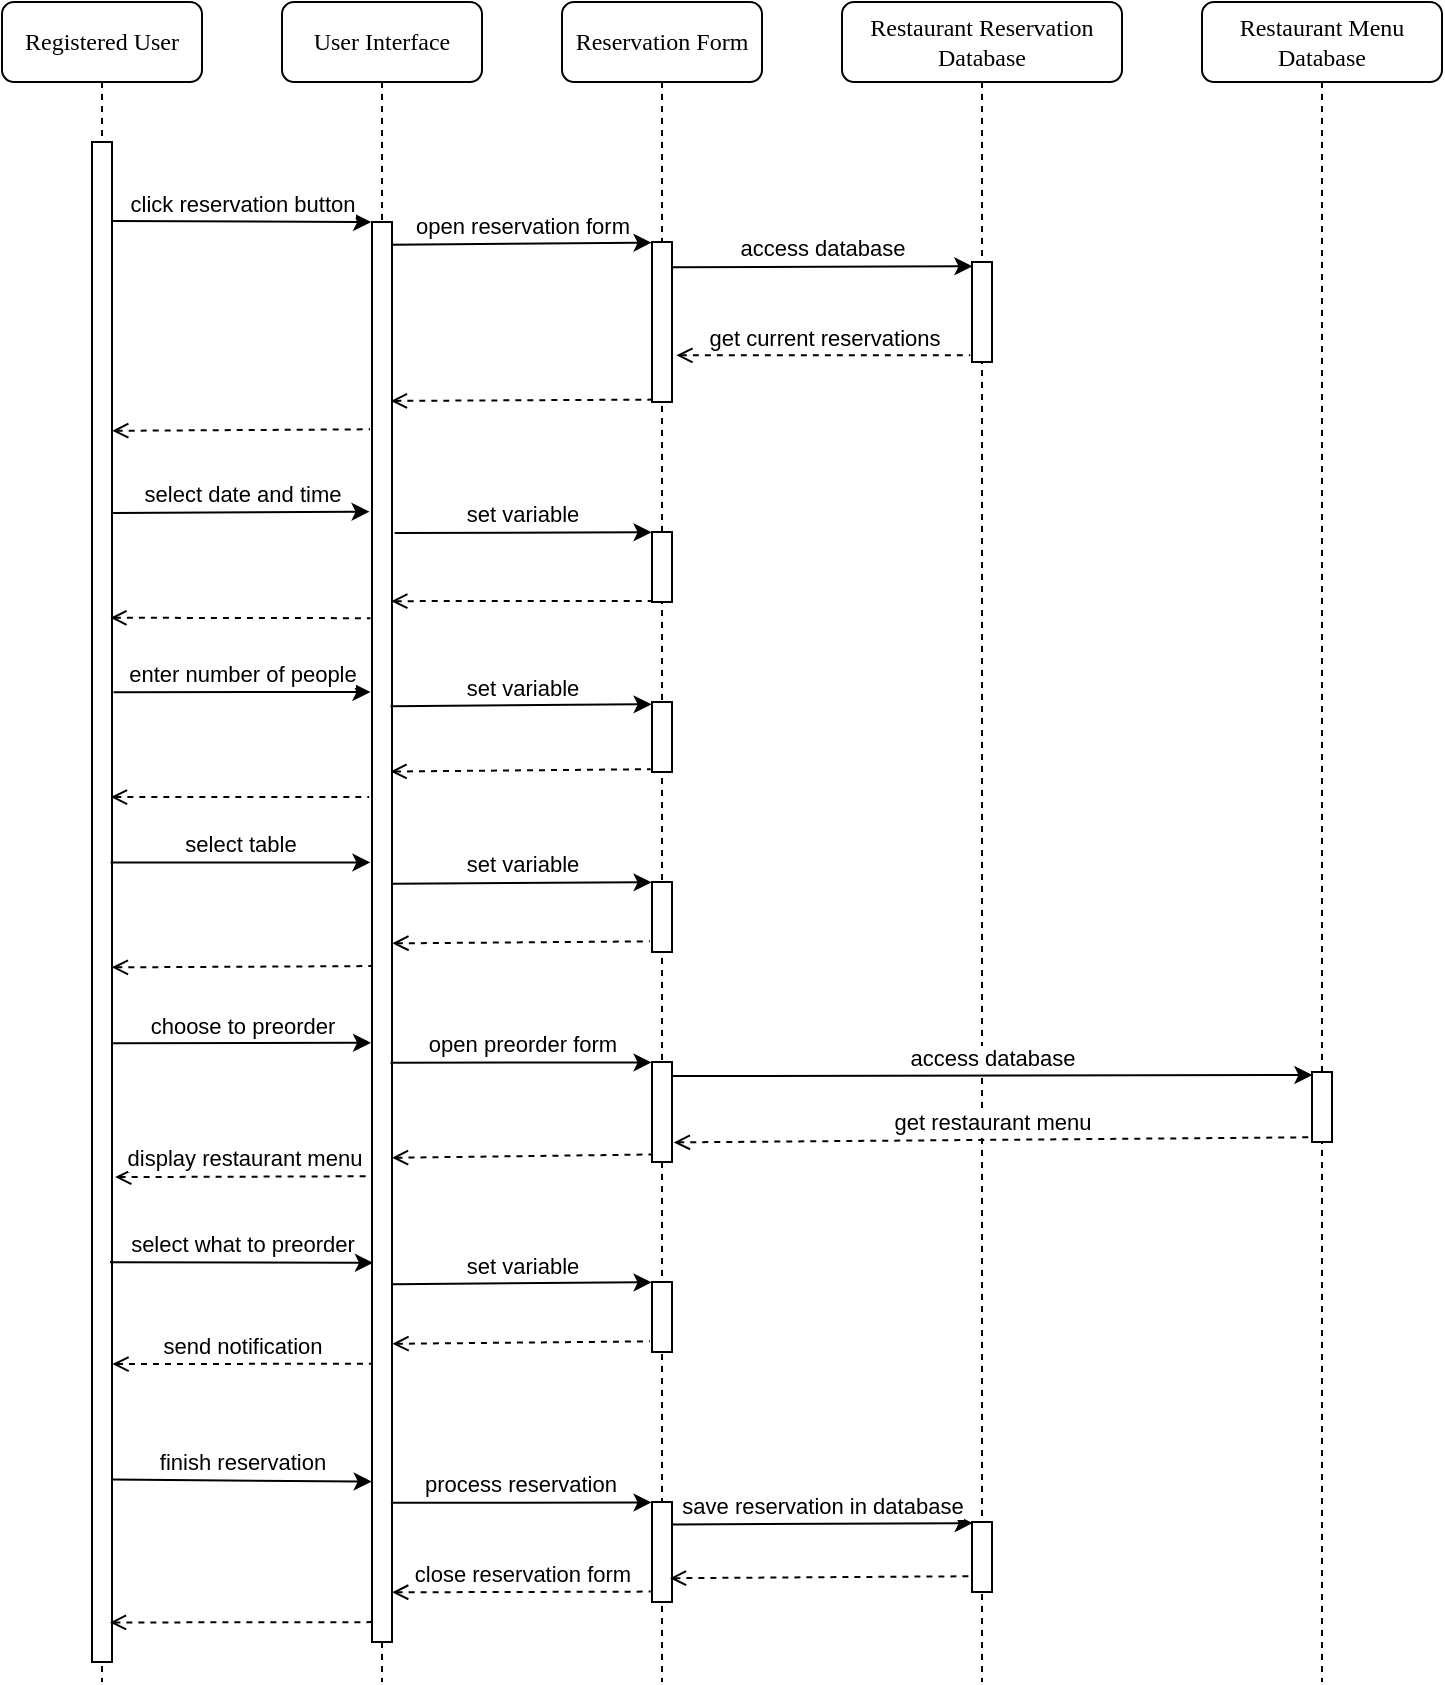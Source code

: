 <mxfile version="13.1.1" type="device"><diagram name="Page-1" id="13e1069c-82ec-6db2-03f1-153e76fe0fe0"><mxGraphModel dx="1038" dy="499" grid="1" gridSize="10" guides="1" tooltips="1" connect="1" arrows="1" fold="1" page="1" pageScale="1" pageWidth="1100" pageHeight="850" background="#ffffff" math="0" shadow="0"><root><mxCell id="0"/><mxCell id="1" parent="0"/><mxCell id="7baba1c4bc27f4b0-2" value="User Interface" style="shape=umlLifeline;perimeter=lifelinePerimeter;whiteSpace=wrap;html=1;container=1;collapsible=0;recursiveResize=0;outlineConnect=0;rounded=1;shadow=0;comic=0;labelBackgroundColor=none;strokeWidth=1;fontFamily=Verdana;fontSize=12;align=center;" parent="1" vertex="1"><mxGeometry x="240" y="80" width="100" height="840" as="geometry"/></mxCell><mxCell id="Vi_g9tyN8mJB8emRrdFW-2" value="" style="html=1;points=[];perimeter=orthogonalPerimeter;rounded=0;shadow=0;comic=0;labelBackgroundColor=none;strokeWidth=1;fontFamily=Verdana;fontSize=12;align=center;" parent="7baba1c4bc27f4b0-2" vertex="1"><mxGeometry x="45" y="110" width="10" height="710" as="geometry"/></mxCell><mxCell id="7baba1c4bc27f4b0-4" value="Restaurant Menu Database" style="shape=umlLifeline;perimeter=lifelinePerimeter;whiteSpace=wrap;html=1;container=1;collapsible=0;recursiveResize=0;outlineConnect=0;rounded=1;shadow=0;comic=0;labelBackgroundColor=none;strokeWidth=1;fontFamily=Verdana;fontSize=12;align=center;" parent="1" vertex="1"><mxGeometry x="700" y="80" width="120" height="840" as="geometry"/></mxCell><mxCell id="Vi_g9tyN8mJB8emRrdFW-55" value="" style="html=1;points=[];perimeter=orthogonalPerimeter;rounded=0;shadow=0;comic=0;labelBackgroundColor=none;strokeWidth=1;fontFamily=Verdana;fontSize=12;align=center;" parent="7baba1c4bc27f4b0-4" vertex="1"><mxGeometry x="55" y="535" width="10" height="35" as="geometry"/></mxCell><mxCell id="7baba1c4bc27f4b0-5" value="Reservation Form" style="shape=umlLifeline;perimeter=lifelinePerimeter;whiteSpace=wrap;html=1;container=1;collapsible=0;recursiveResize=0;outlineConnect=0;rounded=1;shadow=0;comic=0;labelBackgroundColor=none;strokeWidth=1;fontFamily=Verdana;fontSize=12;align=center;" parent="1" vertex="1"><mxGeometry x="380" y="80" width="100" height="840" as="geometry"/></mxCell><mxCell id="Vi_g9tyN8mJB8emRrdFW-31" value="" style="html=1;points=[];perimeter=orthogonalPerimeter;rounded=0;shadow=0;comic=0;labelBackgroundColor=none;strokeWidth=1;fontFamily=Verdana;fontSize=12;align=center;" parent="7baba1c4bc27f4b0-5" vertex="1"><mxGeometry x="45" y="265" width="10" height="35" as="geometry"/></mxCell><mxCell id="Vi_g9tyN8mJB8emRrdFW-34" value="" style="html=1;points=[];perimeter=orthogonalPerimeter;rounded=0;shadow=0;comic=0;labelBackgroundColor=none;strokeWidth=1;fontFamily=Verdana;fontSize=12;align=center;" parent="7baba1c4bc27f4b0-5" vertex="1"><mxGeometry x="45" y="350" width="10" height="35" as="geometry"/></mxCell><mxCell id="Vi_g9tyN8mJB8emRrdFW-37" value="" style="html=1;points=[];perimeter=orthogonalPerimeter;rounded=0;shadow=0;comic=0;labelBackgroundColor=none;strokeWidth=1;fontFamily=Verdana;fontSize=12;align=center;" parent="7baba1c4bc27f4b0-5" vertex="1"><mxGeometry x="45" y="440" width="10" height="35" as="geometry"/></mxCell><mxCell id="Vi_g9tyN8mJB8emRrdFW-8" value="" style="html=1;points=[];perimeter=orthogonalPerimeter;rounded=0;shadow=0;comic=0;labelBackgroundColor=none;strokeWidth=1;fontFamily=Verdana;fontSize=12;align=center;" parent="7baba1c4bc27f4b0-5" vertex="1"><mxGeometry x="45" y="120" width="10" height="80" as="geometry"/></mxCell><mxCell id="Vi_g9tyN8mJB8emRrdFW-50" value="" style="html=1;points=[];perimeter=orthogonalPerimeter;rounded=0;shadow=0;comic=0;labelBackgroundColor=none;strokeWidth=1;fontFamily=Verdana;fontSize=12;align=center;" parent="7baba1c4bc27f4b0-5" vertex="1"><mxGeometry x="45" y="530" width="10" height="50" as="geometry"/></mxCell><mxCell id="Vi_g9tyN8mJB8emRrdFW-59" value="" style="html=1;points=[];perimeter=orthogonalPerimeter;rounded=0;shadow=0;comic=0;labelBackgroundColor=none;strokeWidth=1;fontFamily=Verdana;fontSize=12;align=center;" parent="7baba1c4bc27f4b0-5" vertex="1"><mxGeometry x="45" y="640" width="10" height="35" as="geometry"/></mxCell><mxCell id="Vi_g9tyN8mJB8emRrdFW-66" value="" style="html=1;points=[];perimeter=orthogonalPerimeter;rounded=0;shadow=0;comic=0;labelBackgroundColor=none;strokeWidth=1;fontFamily=Verdana;fontSize=12;align=center;" parent="7baba1c4bc27f4b0-5" vertex="1"><mxGeometry x="45" y="750" width="10" height="50" as="geometry"/></mxCell><mxCell id="7baba1c4bc27f4b0-8" value="Registered User" style="shape=umlLifeline;perimeter=lifelinePerimeter;whiteSpace=wrap;html=1;container=1;collapsible=0;recursiveResize=0;outlineConnect=0;rounded=1;shadow=0;comic=0;labelBackgroundColor=none;strokeWidth=1;fontFamily=Verdana;fontSize=12;align=center;" parent="1" vertex="1"><mxGeometry x="100" y="80" width="100" height="840" as="geometry"/></mxCell><mxCell id="7baba1c4bc27f4b0-10" value="" style="html=1;points=[];perimeter=orthogonalPerimeter;rounded=0;shadow=0;comic=0;labelBackgroundColor=none;strokeWidth=1;fontFamily=Verdana;fontSize=12;align=center;" parent="7baba1c4bc27f4b0-8" vertex="1"><mxGeometry x="45" y="70" width="10" height="760" as="geometry"/></mxCell><mxCell id="Vi_g9tyN8mJB8emRrdFW-3" value="click reservation button" style="endArrow=classic;html=1;entryX=-0.042;entryY=0;entryDx=0;entryDy=0;entryPerimeter=0;endFill=1;verticalAlign=bottom;exitX=1.011;exitY=0.052;exitDx=0;exitDy=0;exitPerimeter=0;" parent="1" source="7baba1c4bc27f4b0-10" target="Vi_g9tyN8mJB8emRrdFW-2" edge="1"><mxGeometry width="50" height="50" relative="1" as="geometry"><mxPoint x="170" y="190" as="sourcePoint"/><mxPoint x="500" y="330" as="targetPoint"/></mxGeometry></mxCell><mxCell id="Vi_g9tyN8mJB8emRrdFW-5" value="open reservation form" style="endArrow=classic;html=1;entryX=-0.023;entryY=0.004;entryDx=0;entryDy=0;entryPerimeter=0;endFill=1;verticalAlign=bottom;exitX=0.981;exitY=0.016;exitDx=0;exitDy=0;exitPerimeter=0;" parent="1" source="Vi_g9tyN8mJB8emRrdFW-2" target="Vi_g9tyN8mJB8emRrdFW-8" edge="1"><mxGeometry width="50" height="50" relative="1" as="geometry"><mxPoint x="310" y="200" as="sourcePoint"/><mxPoint x="430.83" y="200.25" as="targetPoint"/></mxGeometry></mxCell><mxCell id="Vi_g9tyN8mJB8emRrdFW-9" value="" style="endArrow=none;html=1;entryX=0.02;entryY=0.985;entryDx=0;entryDy=0;entryPerimeter=0;endFill=0;verticalAlign=bottom;dashed=1;startArrow=open;startFill=0;exitX=0.944;exitY=0.126;exitDx=0;exitDy=0;exitPerimeter=0;" parent="1" source="Vi_g9tyN8mJB8emRrdFW-2" target="Vi_g9tyN8mJB8emRrdFW-8" edge="1"><mxGeometry width="50" height="50" relative="1" as="geometry"><mxPoint x="310" y="279" as="sourcePoint"/><mxPoint x="450.46" y="240.0" as="targetPoint"/></mxGeometry></mxCell><mxCell id="Vi_g9tyN8mJB8emRrdFW-10" value="" style="endArrow=none;html=1;endFill=0;verticalAlign=bottom;dashed=1;startArrow=open;startFill=0;exitX=1.011;exitY=0.19;exitDx=0;exitDy=0;exitPerimeter=0;entryX=-0.1;entryY=0.146;entryDx=0;entryDy=0;entryPerimeter=0;" parent="1" source="7baba1c4bc27f4b0-10" target="Vi_g9tyN8mJB8emRrdFW-2" edge="1"><mxGeometry width="50" height="50" relative="1" as="geometry"><mxPoint x="170" y="294" as="sourcePoint"/><mxPoint x="280" y="294" as="targetPoint"/></mxGeometry></mxCell><mxCell id="Vi_g9tyN8mJB8emRrdFW-11" value="&lt;font style=&quot;font-size: 12px&quot;&gt;Restaurant Reservation Database&lt;/font&gt;" style="shape=umlLifeline;perimeter=lifelinePerimeter;whiteSpace=wrap;html=1;container=1;collapsible=0;recursiveResize=0;outlineConnect=0;rounded=1;shadow=0;comic=0;labelBackgroundColor=none;strokeWidth=1;fontFamily=Verdana;fontSize=12;align=center;" parent="1" vertex="1"><mxGeometry x="520" y="80" width="140" height="840" as="geometry"/></mxCell><mxCell id="Vi_g9tyN8mJB8emRrdFW-12" value="" style="html=1;points=[];perimeter=orthogonalPerimeter;rounded=0;shadow=0;comic=0;labelBackgroundColor=none;strokeWidth=1;fontFamily=Verdana;fontSize=12;align=center;" parent="Vi_g9tyN8mJB8emRrdFW-11" vertex="1"><mxGeometry x="65" y="130" width="10" height="50" as="geometry"/></mxCell><mxCell id="Vi_g9tyN8mJB8emRrdFW-69" value="" style="html=1;points=[];perimeter=orthogonalPerimeter;rounded=0;shadow=0;comic=0;labelBackgroundColor=none;strokeWidth=1;fontFamily=Verdana;fontSize=12;align=center;" parent="Vi_g9tyN8mJB8emRrdFW-11" vertex="1"><mxGeometry x="65" y="760" width="10" height="35" as="geometry"/></mxCell><mxCell id="Vi_g9tyN8mJB8emRrdFW-13" value="access database" style="endArrow=classic;html=1;entryX=0.02;entryY=0.043;entryDx=0;entryDy=0;entryPerimeter=0;endFill=1;verticalAlign=bottom;exitX=1.007;exitY=0.158;exitDx=0;exitDy=0;exitPerimeter=0;" parent="1" source="Vi_g9tyN8mJB8emRrdFW-8" target="Vi_g9tyN8mJB8emRrdFW-12" edge="1"><mxGeometry width="50" height="50" relative="1" as="geometry"><mxPoint x="440.0" y="221.12" as="sourcePoint"/><mxPoint x="569.7" y="220" as="targetPoint"/></mxGeometry></mxCell><mxCell id="Vi_g9tyN8mJB8emRrdFW-14" value="get current reservations" style="endArrow=none;html=1;entryX=-0.087;entryY=0.933;entryDx=0;entryDy=0;entryPerimeter=0;endFill=0;verticalAlign=bottom;exitX=1.22;exitY=0.708;exitDx=0;exitDy=0;exitPerimeter=0;dashed=1;startArrow=open;startFill=0;" parent="1" source="Vi_g9tyN8mJB8emRrdFW-8" target="Vi_g9tyN8mJB8emRrdFW-12" edge="1"><mxGeometry width="50" height="50" relative="1" as="geometry"><mxPoint x="440.0" y="251.18" as="sourcePoint"/><mxPoint x="570.39" y="250" as="targetPoint"/></mxGeometry></mxCell><mxCell id="Vi_g9tyN8mJB8emRrdFW-16" value="select date and time" style="endArrow=classic;html=1;endFill=1;verticalAlign=bottom;exitX=1.056;exitY=0.244;exitDx=0;exitDy=0;exitPerimeter=0;entryX=-0.122;entryY=0.204;entryDx=0;entryDy=0;entryPerimeter=0;" parent="1" source="7baba1c4bc27f4b0-10" target="Vi_g9tyN8mJB8emRrdFW-2" edge="1"><mxGeometry width="50" height="50" relative="1" as="geometry"><mxPoint x="170" y="335" as="sourcePoint"/><mxPoint x="270" y="335" as="targetPoint"/></mxGeometry></mxCell><mxCell id="Vi_g9tyN8mJB8emRrdFW-19" value="" style="endArrow=none;html=1;endFill=0;verticalAlign=bottom;dashed=1;startArrow=open;startFill=0;horizontal=1;exitX=0.922;exitY=0.313;exitDx=0;exitDy=0;exitPerimeter=0;entryX=-0.078;entryY=0.279;entryDx=0;entryDy=0;entryPerimeter=0;" parent="1" source="7baba1c4bc27f4b0-10" target="Vi_g9tyN8mJB8emRrdFW-2" edge="1"><mxGeometry width="50" height="50" relative="1" as="geometry"><mxPoint x="170" y="387" as="sourcePoint"/><mxPoint x="280" y="387" as="targetPoint"/></mxGeometry></mxCell><mxCell id="Vi_g9tyN8mJB8emRrdFW-27" value="" style="endArrow=none;html=1;endFill=0;verticalAlign=bottom;dashed=1;startArrow=open;startFill=0;horizontal=1;entryX=-0.144;entryY=0.405;entryDx=0;entryDy=0;entryPerimeter=0;exitX=0.944;exitY=0.431;exitDx=0;exitDy=0;exitPerimeter=0;" parent="1" source="7baba1c4bc27f4b0-10" target="Vi_g9tyN8mJB8emRrdFW-2" edge="1"><mxGeometry width="50" height="50" relative="1" as="geometry"><mxPoint x="170" y="477" as="sourcePoint"/><mxPoint x="280" y="477" as="targetPoint"/></mxGeometry></mxCell><mxCell id="Vi_g9tyN8mJB8emRrdFW-26" value="enter number of people" style="endArrow=classic;html=1;endFill=1;verticalAlign=bottom;exitX=1.078;exitY=0.362;exitDx=0;exitDy=0;exitPerimeter=0;entryX=-0.078;entryY=0.331;entryDx=0;entryDy=0;entryPerimeter=0;" parent="1" source="7baba1c4bc27f4b0-10" target="Vi_g9tyN8mJB8emRrdFW-2" edge="1"><mxGeometry width="50" height="50" relative="1" as="geometry"><mxPoint x="170" y="425" as="sourcePoint"/><mxPoint x="270" y="425" as="targetPoint"/></mxGeometry></mxCell><mxCell id="Vi_g9tyN8mJB8emRrdFW-30" value="select table" style="endArrow=classic;html=1;endFill=1;verticalAlign=bottom;exitX=0.928;exitY=0.474;exitDx=0;exitDy=0;exitPerimeter=0;entryX=-0.08;entryY=0.451;entryDx=0;entryDy=0;entryPerimeter=0;" parent="1" source="7baba1c4bc27f4b0-10" target="Vi_g9tyN8mJB8emRrdFW-2" edge="1"><mxGeometry width="50" height="50" relative="1" as="geometry"><mxPoint x="170" y="510" as="sourcePoint"/><mxPoint x="270" y="510" as="targetPoint"/></mxGeometry></mxCell><mxCell id="Vi_g9tyN8mJB8emRrdFW-29" value="" style="endArrow=none;html=1;endFill=0;verticalAlign=bottom;dashed=1;startArrow=open;startFill=0;horizontal=1;exitX=0.992;exitY=0.543;exitDx=0;exitDy=0;exitPerimeter=0;entryX=-0.048;entryY=0.524;entryDx=0;entryDy=0;entryPerimeter=0;" parent="1" source="7baba1c4bc27f4b0-10" target="Vi_g9tyN8mJB8emRrdFW-2" edge="1"><mxGeometry width="50" height="50" relative="1" as="geometry"><mxPoint x="170" y="562" as="sourcePoint"/><mxPoint x="260" y="562" as="targetPoint"/></mxGeometry></mxCell><mxCell id="Vi_g9tyN8mJB8emRrdFW-33" value="" style="endArrow=none;html=1;entryX=0.02;entryY=0.985;entryDx=0;entryDy=0;entryPerimeter=0;endFill=0;verticalAlign=bottom;dashed=1;startArrow=open;startFill=0;exitX=0.963;exitY=0.267;exitDx=0;exitDy=0;exitPerimeter=0;" parent="1" source="Vi_g9tyN8mJB8emRrdFW-2" target="Vi_g9tyN8mJB8emRrdFW-31" edge="1"><mxGeometry width="50" height="50" relative="1" as="geometry"><mxPoint x="294.57" y="379.66" as="sourcePoint"/><mxPoint x="450.65" y="385.0" as="targetPoint"/></mxGeometry></mxCell><mxCell id="Vi_g9tyN8mJB8emRrdFW-38" value="set variable" style="endArrow=classic;html=1;entryX=-0.023;entryY=0.004;entryDx=0;entryDy=0;entryPerimeter=0;endFill=1;verticalAlign=bottom;exitX=1.019;exitY=0.466;exitDx=0;exitDy=0;exitPerimeter=0;" parent="1" source="Vi_g9tyN8mJB8emRrdFW-2" target="Vi_g9tyN8mJB8emRrdFW-37" edge="1"><mxGeometry width="50" height="50" relative="1" as="geometry"><mxPoint x="293.73" y="520.945" as="sourcePoint"/><mxPoint x="-329.17" y="360.25" as="targetPoint"/></mxGeometry></mxCell><mxCell id="Vi_g9tyN8mJB8emRrdFW-32" value="set variable" style="endArrow=classic;html=1;entryX=-0.023;entryY=0.004;entryDx=0;entryDy=0;entryPerimeter=0;endFill=1;verticalAlign=bottom;exitX=1.13;exitY=0.219;exitDx=0;exitDy=0;exitPerimeter=0;" parent="1" source="Vi_g9tyN8mJB8emRrdFW-2" target="Vi_g9tyN8mJB8emRrdFW-31" edge="1"><mxGeometry width="50" height="50" relative="1" as="geometry"><mxPoint x="294.95" y="346.55" as="sourcePoint"/><mxPoint x="431.02" y="345.25" as="targetPoint"/></mxGeometry></mxCell><mxCell id="Vi_g9tyN8mJB8emRrdFW-35" value="set variable" style="endArrow=classic;html=1;entryX=-0.02;entryY=0.032;entryDx=0;entryDy=0;entryPerimeter=0;endFill=1;verticalAlign=bottom;exitX=0.926;exitY=0.341;exitDx=0;exitDy=0;exitPerimeter=0;" parent="1" source="Vi_g9tyN8mJB8emRrdFW-2" target="Vi_g9tyN8mJB8emRrdFW-34" edge="1"><mxGeometry width="50" height="50" relative="1" as="geometry"><mxPoint x="294.57" y="431.875" as="sourcePoint"/><mxPoint x="51.02" y="350.25" as="targetPoint"/></mxGeometry></mxCell><mxCell id="Vi_g9tyN8mJB8emRrdFW-47" value="" style="endArrow=none;html=1;entryX=-0.064;entryY=0.96;entryDx=0;entryDy=0;entryPerimeter=0;endFill=0;verticalAlign=bottom;dashed=1;startArrow=open;startFill=0;exitX=0.926;exitY=0.387;exitDx=0;exitDy=0;exitPerimeter=0;" parent="1" source="Vi_g9tyN8mJB8emRrdFW-2" target="Vi_g9tyN8mJB8emRrdFW-34" edge="1"><mxGeometry width="50" height="50" relative="1" as="geometry"><mxPoint x="294.62" y="464.05" as="sourcePoint"/><mxPoint x="435.2" y="389.475" as="targetPoint"/></mxGeometry></mxCell><mxCell id="Vi_g9tyN8mJB8emRrdFW-48" value="" style="endArrow=none;html=1;endFill=0;verticalAlign=bottom;dashed=1;startArrow=open;startFill=0;entryX=-0.113;entryY=0.848;entryDx=0;entryDy=0;entryPerimeter=0;exitX=1.019;exitY=0.508;exitDx=0;exitDy=0;exitPerimeter=0;" parent="1" source="Vi_g9tyN8mJB8emRrdFW-2" target="Vi_g9tyN8mJB8emRrdFW-37" edge="1"><mxGeometry width="50" height="50" relative="1" as="geometry"><mxPoint x="294.53" y="550.755" as="sourcePoint"/><mxPoint x="410" y="550" as="targetPoint"/></mxGeometry></mxCell><mxCell id="Vi_g9tyN8mJB8emRrdFW-51" value="choose to preorder" style="endArrow=classic;html=1;endFill=1;verticalAlign=bottom;entryX=-0.048;entryY=0.578;entryDx=0;entryDy=0;entryPerimeter=0;exitX=1.056;exitY=0.593;exitDx=0;exitDy=0;exitPerimeter=0;" parent="1" source="7baba1c4bc27f4b0-10" target="Vi_g9tyN8mJB8emRrdFW-2" edge="1"><mxGeometry width="50" height="50" relative="1" as="geometry"><mxPoint x="170" y="601" as="sourcePoint"/><mxPoint x="270" y="601" as="targetPoint"/></mxGeometry></mxCell><mxCell id="Vi_g9tyN8mJB8emRrdFW-52" value="&lt;span style=&quot;color: rgb(0 , 0 , 0) ; font-family: &amp;#34;helvetica&amp;#34; ; font-size: 11px ; font-style: normal ; font-weight: 400 ; letter-spacing: normal ; text-align: center ; text-indent: 0px ; text-transform: none ; word-spacing: 0px ; background-color: rgb(255 , 255 , 255) ; float: none ; display: inline&quot;&gt;display restaurant menu&lt;/span&gt;" style="endArrow=none;html=1;endFill=0;verticalAlign=bottom;dashed=1;startArrow=open;startFill=0;horizontal=1;exitX=1.158;exitY=0.681;exitDx=0;exitDy=0;exitPerimeter=0;entryX=-0.023;entryY=0.672;entryDx=0;entryDy=0;entryPerimeter=0;" parent="1" source="7baba1c4bc27f4b0-10" target="Vi_g9tyN8mJB8emRrdFW-2" edge="1"><mxGeometry width="50" height="50" relative="1" as="geometry"><mxPoint x="170" y="686" as="sourcePoint"/><mxPoint x="270" y="686" as="targetPoint"/></mxGeometry></mxCell><mxCell id="Vi_g9tyN8mJB8emRrdFW-53" value="open preorder form" style="endArrow=classic;html=1;entryX=-0.023;entryY=0.004;entryDx=0;entryDy=0;entryPerimeter=0;endFill=1;verticalAlign=bottom;exitX=0.926;exitY=0.592;exitDx=0;exitDy=0;exitPerimeter=0;" parent="1" source="Vi_g9tyN8mJB8emRrdFW-2" target="Vi_g9tyN8mJB8emRrdFW-50" edge="1"><mxGeometry width="50" height="50" relative="1" as="geometry"><mxPoint x="294.8" y="611.79" as="sourcePoint"/><mxPoint x="-303.52" y="440.25" as="targetPoint"/></mxGeometry></mxCell><mxCell id="Vi_g9tyN8mJB8emRrdFW-54" value="" style="endArrow=none;html=1;endFill=0;verticalAlign=bottom;dashed=1;startArrow=open;startFill=0;entryX=-0.032;entryY=0.925;entryDx=0;entryDy=0;entryPerimeter=0;exitX=1;exitY=0.659;exitDx=0;exitDy=0;exitPerimeter=0;" parent="1" source="Vi_g9tyN8mJB8emRrdFW-2" target="Vi_g9tyN8mJB8emRrdFW-50" edge="1"><mxGeometry width="50" height="50" relative="1" as="geometry"><mxPoint x="296" y="656" as="sourcePoint"/><mxPoint x="424" y="669" as="targetPoint"/></mxGeometry></mxCell><mxCell id="Vi_g9tyN8mJB8emRrdFW-56" value="access database" style="endArrow=classic;html=1;entryX=0.02;entryY=0.043;entryDx=0;entryDy=0;entryPerimeter=0;endFill=1;verticalAlign=bottom;exitX=1.007;exitY=0.141;exitDx=0;exitDy=0;exitPerimeter=0;" parent="1" source="Vi_g9tyN8mJB8emRrdFW-50" target="Vi_g9tyN8mJB8emRrdFW-55" edge="1"><mxGeometry width="50" height="50" relative="1" as="geometry"><mxPoint x="450.0" y="622.64" as="sourcePoint"/><mxPoint x="584.63" y="630" as="targetPoint"/></mxGeometry></mxCell><mxCell id="Vi_g9tyN8mJB8emRrdFW-57" value="get restaurant menu" style="endArrow=none;html=1;entryX=-0.087;entryY=0.933;entryDx=0;entryDy=0;entryPerimeter=0;endFill=0;verticalAlign=bottom;exitX=1.09;exitY=0.804;exitDx=0;exitDy=0;exitPerimeter=0;dashed=1;startArrow=open;startFill=0;" parent="1" source="Vi_g9tyN8mJB8emRrdFW-50" target="Vi_g9tyN8mJB8emRrdFW-55" edge="1"><mxGeometry width="50" height="50" relative="1" as="geometry"><mxPoint x="452.13" y="666.64" as="sourcePoint"/><mxPoint x="585.32" y="660" as="targetPoint"/></mxGeometry></mxCell><mxCell id="Vi_g9tyN8mJB8emRrdFW-58" value="select what to preorder" style="endArrow=classic;html=1;endFill=1;verticalAlign=bottom;entryX=0.048;entryY=0.733;entryDx=0;entryDy=0;entryPerimeter=0;exitX=0.896;exitY=0.737;exitDx=0;exitDy=0;exitPerimeter=0;" parent="1" source="7baba1c4bc27f4b0-10" target="Vi_g9tyN8mJB8emRrdFW-2" edge="1"><mxGeometry width="50" height="50" relative="1" as="geometry"><mxPoint x="160.0" y="710.01" as="sourcePoint"/><mxPoint x="274.37" y="710" as="targetPoint"/></mxGeometry></mxCell><mxCell id="Vi_g9tyN8mJB8emRrdFW-62" value="send notification" style="endArrow=none;html=1;endFill=0;verticalAlign=bottom;dashed=1;startArrow=open;startFill=0;entryX=0.048;entryY=0.804;entryDx=0;entryDy=0;entryPerimeter=0;exitX=1.024;exitY=0.804;exitDx=0;exitDy=0;exitPerimeter=0;" parent="1" source="7baba1c4bc27f4b0-10" target="Vi_g9tyN8mJB8emRrdFW-2" edge="1"><mxGeometry width="50" height="50" relative="1" as="geometry"><mxPoint x="150.0" y="761.075" as="sourcePoint"/><mxPoint x="279.34" y="760.0" as="targetPoint"/></mxGeometry></mxCell><mxCell id="Vi_g9tyN8mJB8emRrdFW-63" value="finish reservation" style="endArrow=classic;html=1;endFill=1;verticalAlign=bottom;entryX=-0.016;entryY=0.887;entryDx=0;entryDy=0;entryPerimeter=0;exitX=0.96;exitY=0.88;exitDx=0;exitDy=0;exitPerimeter=0;" parent="1" source="7baba1c4bc27f4b0-10" target="Vi_g9tyN8mJB8emRrdFW-2" edge="1"><mxGeometry width="50" height="50" relative="1" as="geometry"><mxPoint x="160.0" y="820.01" as="sourcePoint"/><mxPoint x="274.37" y="820" as="targetPoint"/></mxGeometry></mxCell><mxCell id="Vi_g9tyN8mJB8emRrdFW-65" value="" style="endArrow=none;html=1;endFill=0;verticalAlign=bottom;dashed=1;startArrow=open;startFill=0;entryX=-0.048;entryY=0.986;entryDx=0;entryDy=0;entryPerimeter=0;horizontal=1;exitX=0.896;exitY=0.974;exitDx=0;exitDy=0;exitPerimeter=0;" parent="1" source="7baba1c4bc27f4b0-10" target="Vi_g9tyN8mJB8emRrdFW-2" edge="1"><mxGeometry width="50" height="50" relative="1" as="geometry"><mxPoint x="160.0" y="890.41" as="sourcePoint"/><mxPoint x="274.84" y="890.0" as="targetPoint"/></mxGeometry></mxCell><mxCell id="Vi_g9tyN8mJB8emRrdFW-70" value="save reservation in database" style="endArrow=classic;html=1;entryX=0.032;entryY=0.016;entryDx=0;entryDy=0;entryPerimeter=0;endFill=1;verticalAlign=bottom;exitX=1.024;exitY=0.224;exitDx=0;exitDy=0;exitPerimeter=0;" parent="1" source="Vi_g9tyN8mJB8emRrdFW-66" target="Vi_g9tyN8mJB8emRrdFW-69" edge="1"><mxGeometry width="50" height="50" relative="1" as="geometry"><mxPoint x="434" y="841" as="sourcePoint"/><mxPoint x="571.04" y="849" as="targetPoint"/></mxGeometry></mxCell><mxCell id="Vi_g9tyN8mJB8emRrdFW-71" value="" style="endArrow=none;html=1;endFill=0;verticalAlign=bottom;dashed=1;startArrow=open;startFill=0;entryX=0;entryY=0.775;entryDx=0;entryDy=0;entryPerimeter=0;exitX=0.896;exitY=0.762;exitDx=0;exitDy=0;exitPerimeter=0;" parent="1" source="Vi_g9tyN8mJB8emRrdFW-66" target="Vi_g9tyN8mJB8emRrdFW-69" edge="1"><mxGeometry width="50" height="50" relative="1" as="geometry"><mxPoint x="450.0" y="859.995" as="sourcePoint"/><mxPoint x="579.34" y="871.64" as="targetPoint"/></mxGeometry></mxCell><mxCell id="Vi_g9tyN8mJB8emRrdFW-67" value="process reservation" style="endArrow=classic;html=1;entryX=-0.023;entryY=0.004;entryDx=0;entryDy=0;entryPerimeter=0;endFill=1;verticalAlign=bottom;exitX=0.944;exitY=0.902;exitDx=0;exitDy=0;exitPerimeter=0;" parent="1" source="Vi_g9tyN8mJB8emRrdFW-2" target="Vi_g9tyN8mJB8emRrdFW-66" edge="1"><mxGeometry width="50" height="50" relative="1" as="geometry"><mxPoint x="293.73" y="830.945" as="sourcePoint"/><mxPoint x="-709.17" y="590.25" as="targetPoint"/></mxGeometry></mxCell><mxCell id="Vi_g9tyN8mJB8emRrdFW-68" value="close reservation form" style="endArrow=none;html=1;endFill=0;verticalAlign=bottom;dashed=1;startArrow=open;startFill=0;entryX=-0.064;entryY=0.896;entryDx=0;entryDy=0;entryPerimeter=0;exitX=1.008;exitY=0.965;exitDx=0;exitDy=0;exitPerimeter=0;" parent="1" source="Vi_g9tyN8mJB8emRrdFW-2" target="Vi_g9tyN8mJB8emRrdFW-66" edge="1"><mxGeometry width="50" height="50" relative="1" as="geometry"><mxPoint x="294.53" y="860.755" as="sourcePoint"/><mxPoint x="30" y="780" as="targetPoint"/></mxGeometry></mxCell><mxCell id="Vi_g9tyN8mJB8emRrdFW-61" value="" style="endArrow=none;html=1;endFill=0;verticalAlign=bottom;dashed=1;startArrow=open;startFill=0;entryX=-0.113;entryY=0.848;entryDx=0;entryDy=0;entryPerimeter=0;exitX=1.023;exitY=0.79;exitDx=0;exitDy=0;exitPerimeter=0;" parent="1" source="Vi_g9tyN8mJB8emRrdFW-2" target="Vi_g9tyN8mJB8emRrdFW-59" edge="1"><mxGeometry width="50" height="50" relative="1" as="geometry"><mxPoint x="294.53" y="750.755" as="sourcePoint"/><mxPoint x="410" y="750" as="targetPoint"/></mxGeometry></mxCell><mxCell id="Vi_g9tyN8mJB8emRrdFW-60" value="set variable" style="endArrow=classic;html=1;entryX=-0.023;entryY=0.004;entryDx=0;entryDy=0;entryPerimeter=0;endFill=1;verticalAlign=bottom;exitX=1.04;exitY=0.748;exitDx=0;exitDy=0;exitPerimeter=0;" parent="1" source="Vi_g9tyN8mJB8emRrdFW-2" target="Vi_g9tyN8mJB8emRrdFW-59" edge="1"><mxGeometry width="50" height="50" relative="1" as="geometry"><mxPoint x="293.73" y="720.945" as="sourcePoint"/><mxPoint x="-329.17" y="560.25" as="targetPoint"/></mxGeometry></mxCell></root></mxGraphModel></diagram></mxfile>